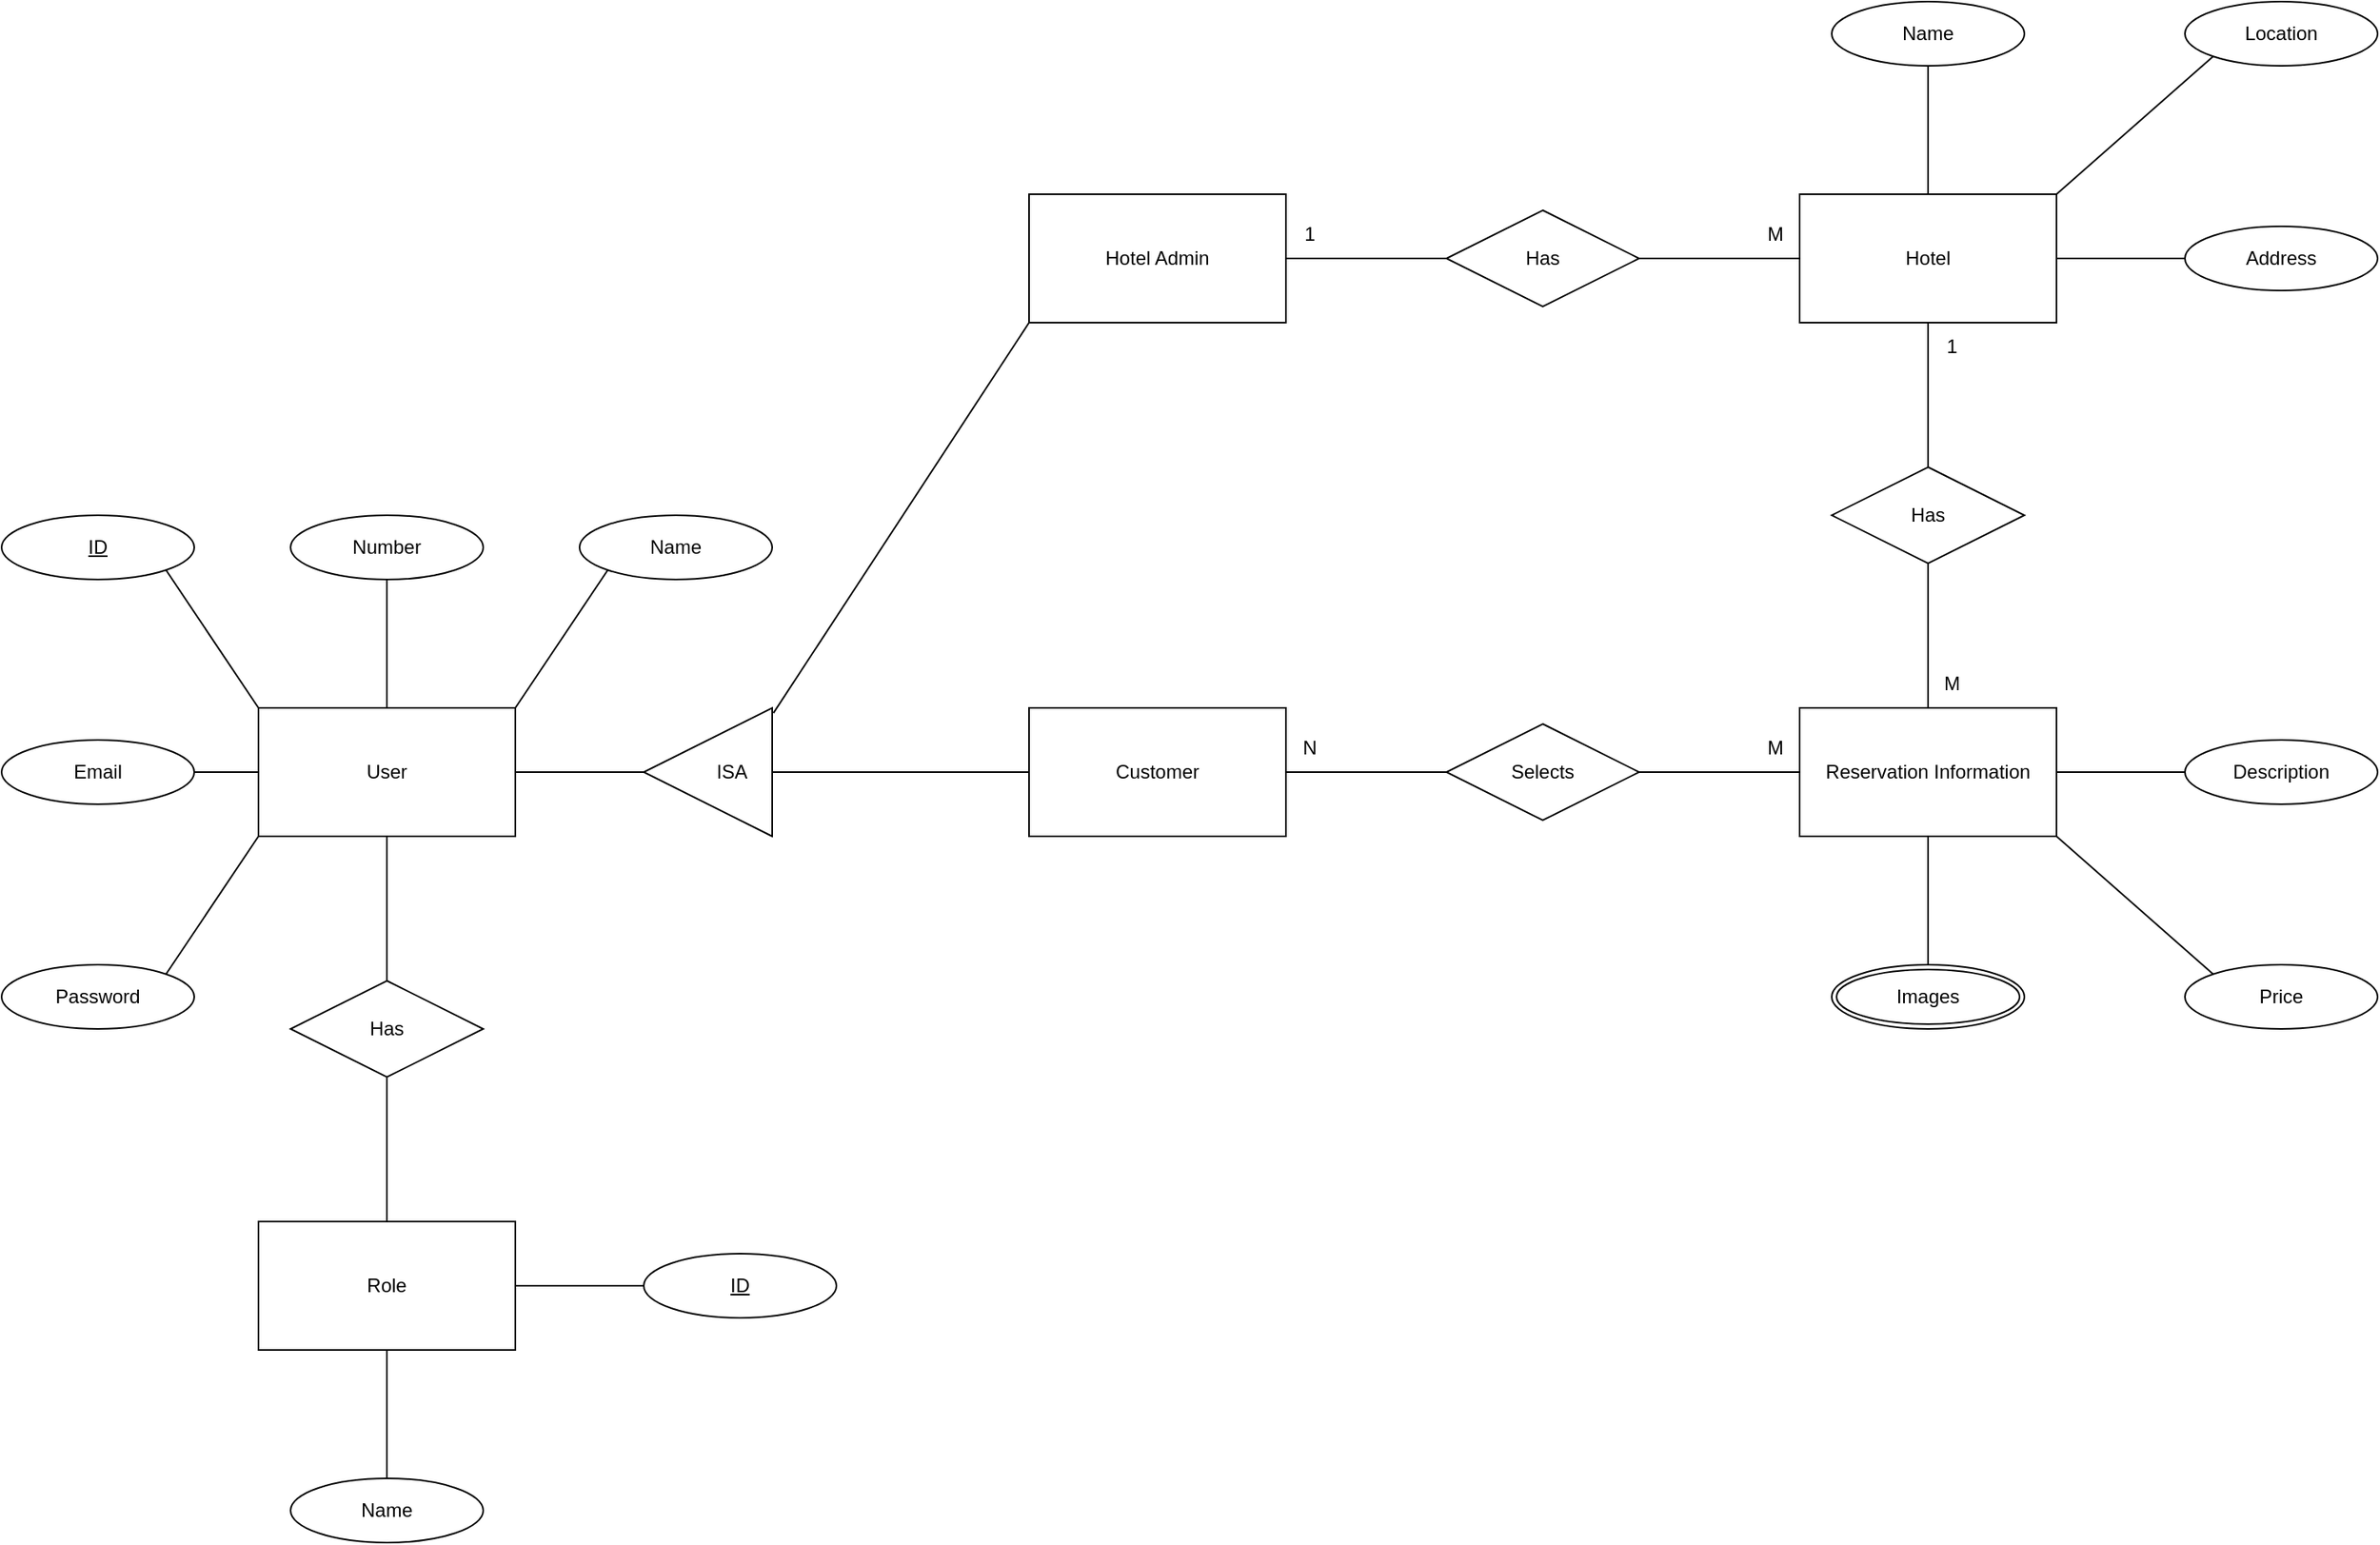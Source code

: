 <mxfile version="16.5.1" type="device"><diagram id="xCoGVPV_n5M5hpCz1Kdj" name="ER"><mxGraphModel dx="2148" dy="811" grid="1" gridSize="10" guides="1" tooltips="1" connect="1" arrows="1" fold="1" page="1" pageScale="1" pageWidth="850" pageHeight="1100" math="0" shadow="0"><root><mxCell id="0"/><mxCell id="1" parent="0"/><mxCell id="3nHlINzBv2xCB2GCMG4g-1" value="Hotel Admin" style="whiteSpace=wrap;html=1;align=center;" parent="1" vertex="1"><mxGeometry x="200" y="120" width="160" height="80" as="geometry"/></mxCell><mxCell id="3nHlINzBv2xCB2GCMG4g-11" value="Hotel" style="whiteSpace=wrap;html=1;align=center;" parent="1" vertex="1"><mxGeometry x="680" y="120" width="160" height="80" as="geometry"/></mxCell><mxCell id="3nHlINzBv2xCB2GCMG4g-12" value="Has" style="shape=rhombus;perimeter=rhombusPerimeter;whiteSpace=wrap;html=1;align=center;" parent="1" vertex="1"><mxGeometry x="700" y="290" width="120" height="60" as="geometry"/></mxCell><mxCell id="3nHlINzBv2xCB2GCMG4g-13" value="" style="endArrow=none;html=1;rounded=0;entryX=0.5;entryY=0;entryDx=0;entryDy=0;exitX=0.5;exitY=1;exitDx=0;exitDy=0;" parent="1" source="3nHlINzBv2xCB2GCMG4g-12" target="3nHlINzBv2xCB2GCMG4g-38" edge="1"><mxGeometry width="50" height="50" relative="1" as="geometry"><mxPoint x="320" y="290" as="sourcePoint"/><mxPoint x="390" y="320" as="targetPoint"/></mxGeometry></mxCell><mxCell id="3nHlINzBv2xCB2GCMG4g-14" value="" style="endArrow=none;html=1;rounded=0;entryX=0.5;entryY=0;entryDx=0;entryDy=0;exitX=0.5;exitY=1;exitDx=0;exitDy=0;" parent="1" source="3nHlINzBv2xCB2GCMG4g-11" target="3nHlINzBv2xCB2GCMG4g-12" edge="1"><mxGeometry width="50" height="50" relative="1" as="geometry"><mxPoint x="710" y="320" as="sourcePoint"/><mxPoint x="700" y="420" as="targetPoint"/></mxGeometry></mxCell><mxCell id="3nHlINzBv2xCB2GCMG4g-15" value="Name" style="ellipse;whiteSpace=wrap;html=1;align=center;" parent="1" vertex="1"><mxGeometry x="700" width="120" height="40" as="geometry"/></mxCell><mxCell id="3nHlINzBv2xCB2GCMG4g-16" value="" style="endArrow=none;html=1;rounded=0;entryX=0.5;entryY=1;entryDx=0;entryDy=0;exitX=0.5;exitY=0;exitDx=0;exitDy=0;" parent="1" source="3nHlINzBv2xCB2GCMG4g-11" target="3nHlINzBv2xCB2GCMG4g-15" edge="1"><mxGeometry width="50" height="50" relative="1" as="geometry"><mxPoint x="560" y="130" as="sourcePoint"/><mxPoint x="770" y="220" as="targetPoint"/></mxGeometry></mxCell><mxCell id="3nHlINzBv2xCB2GCMG4g-17" value="Location" style="ellipse;whiteSpace=wrap;html=1;align=center;" parent="1" vertex="1"><mxGeometry x="920" width="120" height="40" as="geometry"/></mxCell><mxCell id="3nHlINzBv2xCB2GCMG4g-18" value="" style="endArrow=none;html=1;rounded=0;exitX=0;exitY=1;exitDx=0;exitDy=0;entryX=1;entryY=0;entryDx=0;entryDy=0;" parent="1" source="3nHlINzBv2xCB2GCMG4g-17" target="3nHlINzBv2xCB2GCMG4g-11" edge="1"><mxGeometry width="50" height="50" relative="1" as="geometry"><mxPoint x="860" y="350" as="sourcePoint"/><mxPoint x="900" y="120" as="targetPoint"/></mxGeometry></mxCell><mxCell id="3nHlINzBv2xCB2GCMG4g-19" value="Address" style="ellipse;whiteSpace=wrap;html=1;align=center;" parent="1" vertex="1"><mxGeometry x="920" y="140" width="120" height="40" as="geometry"/></mxCell><mxCell id="3nHlINzBv2xCB2GCMG4g-20" value="" style="endArrow=none;html=1;rounded=0;entryX=0;entryY=0.5;entryDx=0;entryDy=0;exitX=1;exitY=0.5;exitDx=0;exitDy=0;" parent="1" source="3nHlINzBv2xCB2GCMG4g-11" target="3nHlINzBv2xCB2GCMG4g-19" edge="1"><mxGeometry width="50" height="50" relative="1" as="geometry"><mxPoint x="940" y="110" as="sourcePoint"/><mxPoint x="940" y="30" as="targetPoint"/></mxGeometry></mxCell><mxCell id="3nHlINzBv2xCB2GCMG4g-30" value="" style="triangle;whiteSpace=wrap;html=1;rotation=-180;flipH=0;flipV=0;direction=east;" parent="1" vertex="1"><mxGeometry x="-40" y="440" width="80" height="80" as="geometry"/></mxCell><mxCell id="3nHlINzBv2xCB2GCMG4g-31" value="ISA" style="text;html=1;strokeColor=none;fillColor=none;align=center;verticalAlign=middle;whiteSpace=wrap;rounded=0;" parent="1" vertex="1"><mxGeometry x="-10" y="470" width="50" height="20" as="geometry"/></mxCell><mxCell id="3nHlINzBv2xCB2GCMG4g-32" value="" style="endArrow=none;html=1;rounded=0;entryX=1;entryY=0.5;entryDx=0;entryDy=0;exitX=1;exitY=0.5;exitDx=0;exitDy=0;" parent="1" source="3nHlINzBv2xCB2GCMG4g-30" target="gruyPGR6Sw1rynS9WZsw-2" edge="1"><mxGeometry width="50" height="50" relative="1" as="geometry"><mxPoint x="-11" y="430" as="sourcePoint"/><mxPoint x="-11" y="350" as="targetPoint"/></mxGeometry></mxCell><mxCell id="3nHlINzBv2xCB2GCMG4g-33" value="" style="endArrow=none;html=1;rounded=0;entryX=-0.01;entryY=0.96;entryDx=0;entryDy=0;exitX=0;exitY=1;exitDx=0;exitDy=0;entryPerimeter=0;" parent="1" source="3nHlINzBv2xCB2GCMG4g-1" target="3nHlINzBv2xCB2GCMG4g-30" edge="1"><mxGeometry width="50" height="50" relative="1" as="geometry"><mxPoint x="230" y="390" as="sourcePoint"/><mxPoint x="150" y="390" as="targetPoint"/></mxGeometry></mxCell><mxCell id="3nHlINzBv2xCB2GCMG4g-35" value="Customer" style="whiteSpace=wrap;html=1;align=center;" parent="1" vertex="1"><mxGeometry x="200" y="440" width="160" height="80" as="geometry"/></mxCell><mxCell id="3nHlINzBv2xCB2GCMG4g-37" value="" style="endArrow=none;html=1;rounded=0;entryX=1;entryY=0.5;entryDx=0;entryDy=0;exitX=0;exitY=0.5;exitDx=0;exitDy=0;" parent="1" source="3nHlINzBv2xCB2GCMG4g-35" target="3nHlINzBv2xCB2GCMG4g-31" edge="1"><mxGeometry width="50" height="50" relative="1" as="geometry"><mxPoint x="190" y="560" as="sourcePoint"/><mxPoint x="110" y="560" as="targetPoint"/></mxGeometry></mxCell><mxCell id="3nHlINzBv2xCB2GCMG4g-38" value="Reservation Information" style="whiteSpace=wrap;html=1;align=center;" parent="1" vertex="1"><mxGeometry x="680" y="440" width="160" height="80" as="geometry"/></mxCell><mxCell id="3nHlINzBv2xCB2GCMG4g-40" value="Has" style="shape=rhombus;perimeter=rhombusPerimeter;whiteSpace=wrap;html=1;align=center;" parent="1" vertex="1"><mxGeometry x="460" y="130" width="120" height="60" as="geometry"/></mxCell><mxCell id="3nHlINzBv2xCB2GCMG4g-41" value="" style="endArrow=none;html=1;rounded=0;entryX=1;entryY=0.5;entryDx=0;entryDy=0;exitX=0;exitY=0.5;exitDx=0;exitDy=0;" parent="1" source="3nHlINzBv2xCB2GCMG4g-40" target="3nHlINzBv2xCB2GCMG4g-1" edge="1"><mxGeometry width="50" height="50" relative="1" as="geometry"><mxPoint y="180" as="sourcePoint"/><mxPoint x="440" y="330" as="targetPoint"/></mxGeometry></mxCell><mxCell id="3nHlINzBv2xCB2GCMG4g-42" value="" style="endArrow=none;html=1;rounded=0;entryX=1;entryY=0.5;entryDx=0;entryDy=0;exitX=0;exitY=0.5;exitDx=0;exitDy=0;" parent="1" source="3nHlINzBv2xCB2GCMG4g-11" target="3nHlINzBv2xCB2GCMG4g-40" edge="1"><mxGeometry width="50" height="50" relative="1" as="geometry"><mxPoint x="440" y="90" as="sourcePoint"/><mxPoint x="380" y="310" as="targetPoint"/></mxGeometry></mxCell><mxCell id="3nHlINzBv2xCB2GCMG4g-43" value="Selects" style="shape=rhombus;perimeter=rhombusPerimeter;whiteSpace=wrap;html=1;align=center;" parent="1" vertex="1"><mxGeometry x="460" y="450" width="120" height="60" as="geometry"/></mxCell><mxCell id="3nHlINzBv2xCB2GCMG4g-44" value="" style="endArrow=none;html=1;rounded=0;entryX=0;entryY=0.5;entryDx=0;entryDy=0;exitX=1;exitY=0.5;exitDx=0;exitDy=0;" parent="1" source="3nHlINzBv2xCB2GCMG4g-43" target="3nHlINzBv2xCB2GCMG4g-38" edge="1"><mxGeometry width="50" height="50" relative="1" as="geometry"><mxPoint x="110" y="320" as="sourcePoint"/><mxPoint x="550" y="470" as="targetPoint"/></mxGeometry></mxCell><mxCell id="3nHlINzBv2xCB2GCMG4g-45" value="" style="endArrow=none;html=1;rounded=0;entryX=0;entryY=0.5;entryDx=0;entryDy=0;exitX=1;exitY=0.5;exitDx=0;exitDy=0;" parent="1" source="3nHlINzBv2xCB2GCMG4g-35" target="3nHlINzBv2xCB2GCMG4g-43" edge="1"><mxGeometry width="50" height="50" relative="1" as="geometry"><mxPoint x="550" y="230" as="sourcePoint"/><mxPoint x="490" y="450" as="targetPoint"/></mxGeometry></mxCell><mxCell id="gruyPGR6Sw1rynS9WZsw-2" value="User" style="whiteSpace=wrap;html=1;align=center;" parent="1" vertex="1"><mxGeometry x="-280" y="440" width="160" height="80" as="geometry"/></mxCell><mxCell id="gruyPGR6Sw1rynS9WZsw-3" value="ID" style="ellipse;whiteSpace=wrap;html=1;align=center;fontStyle=4;" parent="1" vertex="1"><mxGeometry x="-440" y="320" width="120" height="40" as="geometry"/></mxCell><mxCell id="gruyPGR6Sw1rynS9WZsw-5" value="Email" style="ellipse;whiteSpace=wrap;html=1;align=center;" parent="1" vertex="1"><mxGeometry x="-440" y="460" width="120" height="40" as="geometry"/></mxCell><mxCell id="gruyPGR6Sw1rynS9WZsw-6" value="Password" style="ellipse;whiteSpace=wrap;html=1;align=center;" parent="1" vertex="1"><mxGeometry x="-440" y="600" width="120" height="40" as="geometry"/></mxCell><mxCell id="gruyPGR6Sw1rynS9WZsw-8" value="" style="endArrow=none;html=1;rounded=0;entryX=1;entryY=1;entryDx=0;entryDy=0;exitX=0;exitY=0;exitDx=0;exitDy=0;" parent="1" source="gruyPGR6Sw1rynS9WZsw-2" target="gruyPGR6Sw1rynS9WZsw-3" edge="1"><mxGeometry width="50" height="50" relative="1" as="geometry"><mxPoint x="-280" y="400" as="sourcePoint"/><mxPoint x="-280" y="370" as="targetPoint"/></mxGeometry></mxCell><mxCell id="gruyPGR6Sw1rynS9WZsw-9" value="" style="endArrow=none;html=1;rounded=0;entryX=1;entryY=0.5;entryDx=0;entryDy=0;exitX=0;exitY=0.5;exitDx=0;exitDy=0;" parent="1" source="gruyPGR6Sw1rynS9WZsw-2" target="gruyPGR6Sw1rynS9WZsw-5" edge="1"><mxGeometry width="50" height="50" relative="1" as="geometry"><mxPoint x="-222.43" y="440" as="sourcePoint"/><mxPoint x="-280.004" y="354.142" as="targetPoint"/></mxGeometry></mxCell><mxCell id="gruyPGR6Sw1rynS9WZsw-10" value="" style="endArrow=none;html=1;rounded=0;entryX=1;entryY=0;entryDx=0;entryDy=0;exitX=0;exitY=1;exitDx=0;exitDy=0;" parent="1" source="gruyPGR6Sw1rynS9WZsw-2" target="gruyPGR6Sw1rynS9WZsw-6" edge="1"><mxGeometry width="50" height="50" relative="1" as="geometry"><mxPoint x="-270" y="490" as="sourcePoint"/><mxPoint x="-310" y="490" as="targetPoint"/></mxGeometry></mxCell><mxCell id="gruyPGR6Sw1rynS9WZsw-16" value="M" style="text;html=1;strokeColor=none;fillColor=none;align=center;verticalAlign=middle;whiteSpace=wrap;rounded=0;" parent="1" vertex="1"><mxGeometry x="650" y="450" width="30" height="30" as="geometry"/></mxCell><mxCell id="gruyPGR6Sw1rynS9WZsw-17" value="N" style="text;html=1;strokeColor=none;fillColor=none;align=center;verticalAlign=middle;whiteSpace=wrap;rounded=0;" parent="1" vertex="1"><mxGeometry x="360" y="450" width="30" height="30" as="geometry"/></mxCell><mxCell id="gruyPGR6Sw1rynS9WZsw-18" value="M" style="text;html=1;strokeColor=none;fillColor=none;align=center;verticalAlign=middle;whiteSpace=wrap;rounded=0;" parent="1" vertex="1"><mxGeometry x="760" y="410" width="30" height="30" as="geometry"/></mxCell><mxCell id="gruyPGR6Sw1rynS9WZsw-19" value="1" style="text;html=1;strokeColor=none;fillColor=none;align=center;verticalAlign=middle;whiteSpace=wrap;rounded=0;" parent="1" vertex="1"><mxGeometry x="760" y="200" width="30" height="30" as="geometry"/></mxCell><mxCell id="gruyPGR6Sw1rynS9WZsw-20" value="M" style="text;html=1;strokeColor=none;fillColor=none;align=center;verticalAlign=middle;whiteSpace=wrap;rounded=0;" parent="1" vertex="1"><mxGeometry x="650" y="130" width="30" height="30" as="geometry"/></mxCell><mxCell id="gruyPGR6Sw1rynS9WZsw-21" value="1" style="text;html=1;strokeColor=none;fillColor=none;align=center;verticalAlign=middle;whiteSpace=wrap;rounded=0;" parent="1" vertex="1"><mxGeometry x="360" y="130" width="30" height="30" as="geometry"/></mxCell><mxCell id="rPgJEGCzj5KkJuLgx8bl-1" value="Description" style="ellipse;whiteSpace=wrap;html=1;align=center;" parent="1" vertex="1"><mxGeometry x="920" y="460" width="120" height="40" as="geometry"/></mxCell><mxCell id="rPgJEGCzj5KkJuLgx8bl-2" value="Price" style="ellipse;whiteSpace=wrap;html=1;align=center;" parent="1" vertex="1"><mxGeometry x="920" y="600" width="120" height="40" as="geometry"/></mxCell><mxCell id="rPgJEGCzj5KkJuLgx8bl-3" value="Images" style="ellipse;shape=doubleEllipse;margin=3;whiteSpace=wrap;html=1;align=center;" parent="1" vertex="1"><mxGeometry x="700" y="600" width="120" height="40" as="geometry"/></mxCell><mxCell id="rPgJEGCzj5KkJuLgx8bl-4" value="" style="endArrow=none;html=1;rounded=0;entryX=0.5;entryY=1;entryDx=0;entryDy=0;exitX=0.5;exitY=0;exitDx=0;exitDy=0;" parent="1" source="rPgJEGCzj5KkJuLgx8bl-3" target="3nHlINzBv2xCB2GCMG4g-38" edge="1"><mxGeometry width="50" height="50" relative="1" as="geometry"><mxPoint x="550" y="580.0" as="sourcePoint"/><mxPoint x="650" y="580.0" as="targetPoint"/></mxGeometry></mxCell><mxCell id="rPgJEGCzj5KkJuLgx8bl-5" value="" style="endArrow=none;html=1;rounded=0;entryX=1;entryY=1;entryDx=0;entryDy=0;exitX=0;exitY=0;exitDx=0;exitDy=0;" parent="1" source="rPgJEGCzj5KkJuLgx8bl-2" target="3nHlINzBv2xCB2GCMG4g-38" edge="1"><mxGeometry width="50" height="50" relative="1" as="geometry"><mxPoint x="838.82" y="620.0" as="sourcePoint"/><mxPoint x="838.82" y="540.0" as="targetPoint"/></mxGeometry></mxCell><mxCell id="rPgJEGCzj5KkJuLgx8bl-6" value="" style="endArrow=none;html=1;rounded=0;entryX=1;entryY=0.5;entryDx=0;entryDy=0;exitX=0;exitY=0.5;exitDx=0;exitDy=0;" parent="1" source="rPgJEGCzj5KkJuLgx8bl-1" target="3nHlINzBv2xCB2GCMG4g-38" edge="1"><mxGeometry width="50" height="50" relative="1" as="geometry"><mxPoint x="1007.574" y="605.858" as="sourcePoint"/><mxPoint x="910" y="520.0" as="targetPoint"/></mxGeometry></mxCell><mxCell id="rPgJEGCzj5KkJuLgx8bl-8" value="" style="endArrow=none;html=1;rounded=0;exitX=0.5;exitY=1;exitDx=0;exitDy=0;entryX=0.5;entryY=0;entryDx=0;entryDy=0;" parent="1" source="gruyPGR6Sw1rynS9WZsw-2" target="rPgJEGCzj5KkJuLgx8bl-10" edge="1"><mxGeometry width="50" height="50" relative="1" as="geometry"><mxPoint x="-270" y="530.0" as="sourcePoint"/><mxPoint x="-100" y="590" as="targetPoint"/></mxGeometry></mxCell><mxCell id="rPgJEGCzj5KkJuLgx8bl-9" value="Role" style="whiteSpace=wrap;html=1;align=center;" parent="1" vertex="1"><mxGeometry x="-280" y="760" width="160" height="80" as="geometry"/></mxCell><mxCell id="rPgJEGCzj5KkJuLgx8bl-10" value="Has" style="shape=rhombus;perimeter=rhombusPerimeter;whiteSpace=wrap;html=1;align=center;" parent="1" vertex="1"><mxGeometry x="-260" y="610" width="120" height="60" as="geometry"/></mxCell><mxCell id="rPgJEGCzj5KkJuLgx8bl-11" value="" style="endArrow=none;html=1;rounded=0;exitX=0.5;exitY=1;exitDx=0;exitDy=0;entryX=0.5;entryY=0;entryDx=0;entryDy=0;" parent="1" source="rPgJEGCzj5KkJuLgx8bl-10" target="rPgJEGCzj5KkJuLgx8bl-9" edge="1"><mxGeometry width="50" height="50" relative="1" as="geometry"><mxPoint x="60" y="710.0" as="sourcePoint"/><mxPoint x="60" y="790.0" as="targetPoint"/></mxGeometry></mxCell><mxCell id="rPgJEGCzj5KkJuLgx8bl-12" value="ID" style="ellipse;whiteSpace=wrap;html=1;align=center;fontStyle=4;" parent="1" vertex="1"><mxGeometry x="-40" y="780" width="120" height="40" as="geometry"/></mxCell><mxCell id="rPgJEGCzj5KkJuLgx8bl-13" value="Name" style="ellipse;whiteSpace=wrap;html=1;align=center;" parent="1" vertex="1"><mxGeometry x="-260" y="920" width="120" height="40" as="geometry"/></mxCell><mxCell id="rPgJEGCzj5KkJuLgx8bl-14" value="" style="endArrow=none;html=1;rounded=0;entryX=0;entryY=0.5;entryDx=0;entryDy=0;exitX=1;exitY=0.5;exitDx=0;exitDy=0;" parent="1" source="rPgJEGCzj5KkJuLgx8bl-9" target="rPgJEGCzj5KkJuLgx8bl-12" edge="1"><mxGeometry width="50" height="50" relative="1" as="geometry"><mxPoint x="80" y="650.0" as="sourcePoint"/><mxPoint x="22.426" y="735.858" as="targetPoint"/></mxGeometry></mxCell><mxCell id="rPgJEGCzj5KkJuLgx8bl-15" value="" style="endArrow=none;html=1;rounded=0;entryX=0.5;entryY=0;entryDx=0;entryDy=0;exitX=0.5;exitY=1;exitDx=0;exitDy=0;" parent="1" source="rPgJEGCzj5KkJuLgx8bl-9" target="rPgJEGCzj5KkJuLgx8bl-13" edge="1"><mxGeometry width="50" height="50" relative="1" as="geometry"><mxPoint x="-110" y="900.0" as="sourcePoint"/><mxPoint x="-30" y="900.0" as="targetPoint"/></mxGeometry></mxCell><mxCell id="foFr0q7Kore_g0JgYHGd-1" value="Number" style="ellipse;whiteSpace=wrap;html=1;align=center;" vertex="1" parent="1"><mxGeometry x="-260" y="320" width="120" height="40" as="geometry"/></mxCell><mxCell id="foFr0q7Kore_g0JgYHGd-2" value="" style="endArrow=none;html=1;rounded=0;entryX=0.5;entryY=1;entryDx=0;entryDy=0;exitX=0.5;exitY=0;exitDx=0;exitDy=0;" edge="1" parent="1" source="gruyPGR6Sw1rynS9WZsw-2" target="foFr0q7Kore_g0JgYHGd-1"><mxGeometry width="50" height="50" relative="1" as="geometry"><mxPoint x="40.0" y="450" as="sourcePoint"/><mxPoint x="-17.574" y="364.142" as="targetPoint"/></mxGeometry></mxCell><mxCell id="foFr0q7Kore_g0JgYHGd-3" value="Name" style="ellipse;whiteSpace=wrap;html=1;align=center;" vertex="1" parent="1"><mxGeometry x="-80" y="320" width="120" height="40" as="geometry"/></mxCell><mxCell id="foFr0q7Kore_g0JgYHGd-4" value="" style="endArrow=none;html=1;rounded=0;entryX=0;entryY=1;entryDx=0;entryDy=0;exitX=1;exitY=0;exitDx=0;exitDy=0;" edge="1" parent="1" source="gruyPGR6Sw1rynS9WZsw-2" target="foFr0q7Kore_g0JgYHGd-3"><mxGeometry width="50" height="50" relative="1" as="geometry"><mxPoint x="-190" y="450" as="sourcePoint"/><mxPoint x="-190" y="370" as="targetPoint"/></mxGeometry></mxCell></root></mxGraphModel></diagram></mxfile>